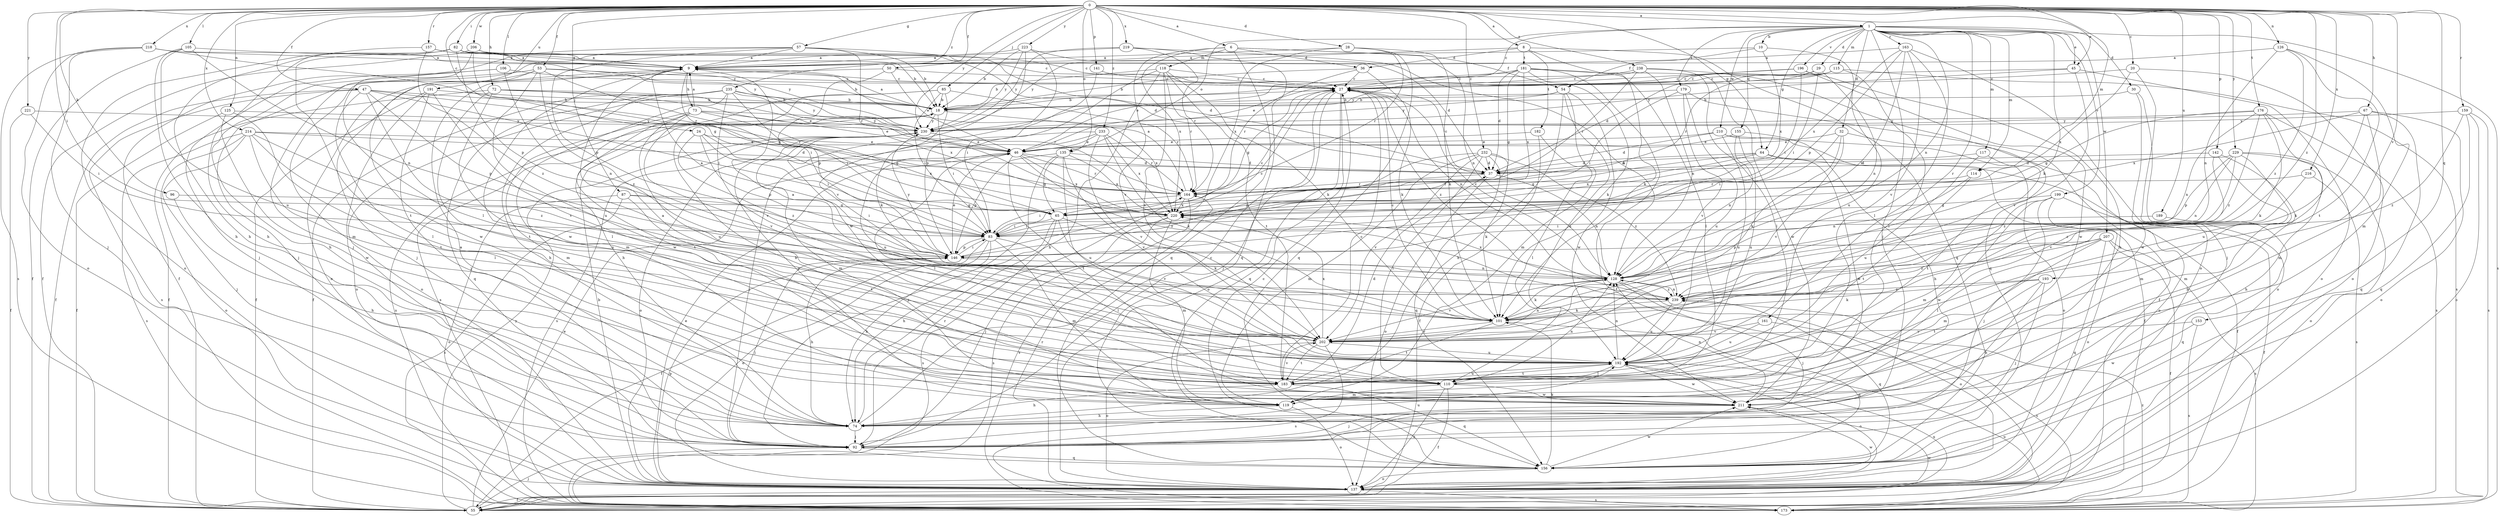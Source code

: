 strict digraph  {
0;
1;
6;
8;
9;
10;
18;
20;
24;
27;
28;
29;
30;
32;
36;
37;
45;
46;
47;
50;
53;
54;
55;
57;
64;
65;
67;
72;
73;
74;
82;
83;
85;
87;
92;
96;
101;
105;
106;
110;
114;
115;
117;
118;
119;
125;
126;
128;
135;
137;
141;
142;
146;
153;
155;
156;
157;
159;
161;
163;
164;
173;
176;
179;
181;
182;
183;
189;
191;
192;
193;
196;
199;
202;
206;
207;
210;
211;
214;
216;
218;
219;
220;
221;
223;
229;
230;
232;
233;
235;
238;
239;
0 -> 1  [label=a];
0 -> 6  [label=a];
0 -> 8  [label=a];
0 -> 20  [label=c];
0 -> 24  [label=c];
0 -> 28  [label=d];
0 -> 45  [label=e];
0 -> 47  [label=f];
0 -> 50  [label=f];
0 -> 53  [label=f];
0 -> 57  [label=g];
0 -> 64  [label=g];
0 -> 67  [label=h];
0 -> 72  [label=h];
0 -> 82  [label=i];
0 -> 83  [label=i];
0 -> 85  [label=j];
0 -> 87  [label=j];
0 -> 96  [label=k];
0 -> 105  [label=l];
0 -> 106  [label=l];
0 -> 114  [label=m];
0 -> 125  [label=n];
0 -> 126  [label=n];
0 -> 135  [label=o];
0 -> 141  [label=p];
0 -> 142  [label=p];
0 -> 153  [label=q];
0 -> 157  [label=r];
0 -> 159  [label=r];
0 -> 176  [label=t];
0 -> 189  [label=u];
0 -> 191  [label=u];
0 -> 193  [label=v];
0 -> 206  [label=w];
0 -> 214  [label=x];
0 -> 216  [label=x];
0 -> 218  [label=x];
0 -> 219  [label=x];
0 -> 221  [label=y];
0 -> 223  [label=y];
0 -> 229  [label=y];
0 -> 230  [label=y];
0 -> 232  [label=z];
0 -> 233  [label=z];
0 -> 235  [label=z];
0 -> 238  [label=z];
0 -> 239  [label=z];
1 -> 10  [label=b];
1 -> 27  [label=c];
1 -> 29  [label=d];
1 -> 30  [label=d];
1 -> 32  [label=d];
1 -> 45  [label=e];
1 -> 64  [label=g];
1 -> 92  [label=j];
1 -> 101  [label=k];
1 -> 114  [label=m];
1 -> 115  [label=m];
1 -> 117  [label=m];
1 -> 128  [label=n];
1 -> 135  [label=o];
1 -> 155  [label=q];
1 -> 161  [label=r];
1 -> 163  [label=r];
1 -> 173  [label=s];
1 -> 179  [label=t];
1 -> 196  [label=v];
1 -> 199  [label=v];
1 -> 207  [label=w];
1 -> 210  [label=w];
6 -> 36  [label=d];
6 -> 54  [label=f];
6 -> 118  [label=m];
6 -> 128  [label=n];
6 -> 156  [label=q];
6 -> 202  [label=v];
6 -> 220  [label=x];
8 -> 36  [label=d];
8 -> 101  [label=k];
8 -> 156  [label=q];
8 -> 181  [label=t];
8 -> 182  [label=t];
8 -> 230  [label=y];
9 -> 27  [label=c];
9 -> 73  [label=h];
9 -> 83  [label=i];
9 -> 92  [label=j];
9 -> 211  [label=w];
10 -> 9  [label=a];
10 -> 54  [label=f];
10 -> 192  [label=u];
10 -> 220  [label=x];
18 -> 9  [label=a];
18 -> 83  [label=i];
18 -> 173  [label=s];
18 -> 220  [label=x];
18 -> 230  [label=y];
20 -> 27  [label=c];
20 -> 92  [label=j];
20 -> 137  [label=o];
20 -> 220  [label=x];
24 -> 46  [label=e];
24 -> 83  [label=i];
24 -> 146  [label=p];
24 -> 220  [label=x];
24 -> 239  [label=z];
27 -> 18  [label=b];
27 -> 65  [label=g];
27 -> 92  [label=j];
27 -> 128  [label=n];
27 -> 137  [label=o];
27 -> 156  [label=q];
27 -> 239  [label=z];
28 -> 9  [label=a];
28 -> 101  [label=k];
28 -> 156  [label=q];
28 -> 164  [label=r];
28 -> 220  [label=x];
29 -> 27  [label=c];
29 -> 83  [label=i];
29 -> 128  [label=n];
29 -> 164  [label=r];
30 -> 18  [label=b];
30 -> 137  [label=o];
30 -> 211  [label=w];
32 -> 46  [label=e];
32 -> 83  [label=i];
32 -> 101  [label=k];
32 -> 137  [label=o];
32 -> 202  [label=v];
36 -> 18  [label=b];
36 -> 27  [label=c];
36 -> 101  [label=k];
36 -> 164  [label=r];
37 -> 27  [label=c];
37 -> 128  [label=n];
37 -> 137  [label=o];
37 -> 164  [label=r];
45 -> 27  [label=c];
45 -> 137  [label=o];
45 -> 202  [label=v];
45 -> 230  [label=y];
46 -> 37  [label=d];
46 -> 110  [label=l];
46 -> 164  [label=r];
46 -> 183  [label=t];
46 -> 220  [label=x];
46 -> 239  [label=z];
47 -> 18  [label=b];
47 -> 55  [label=f];
47 -> 83  [label=i];
47 -> 110  [label=l];
47 -> 146  [label=p];
47 -> 164  [label=r];
47 -> 173  [label=s];
47 -> 202  [label=v];
50 -> 27  [label=c];
50 -> 46  [label=e];
50 -> 137  [label=o];
50 -> 146  [label=p];
53 -> 18  [label=b];
53 -> 27  [label=c];
53 -> 65  [label=g];
53 -> 92  [label=j];
53 -> 119  [label=m];
53 -> 192  [label=u];
53 -> 211  [label=w];
53 -> 239  [label=z];
54 -> 18  [label=b];
54 -> 74  [label=h];
54 -> 119  [label=m];
54 -> 192  [label=u];
54 -> 211  [label=w];
54 -> 230  [label=y];
55 -> 46  [label=e];
55 -> 92  [label=j];
55 -> 192  [label=u];
55 -> 211  [label=w];
55 -> 230  [label=y];
57 -> 9  [label=a];
57 -> 18  [label=b];
57 -> 37  [label=d];
57 -> 55  [label=f];
57 -> 92  [label=j];
57 -> 146  [label=p];
57 -> 164  [label=r];
64 -> 37  [label=d];
64 -> 55  [label=f];
64 -> 65  [label=g];
64 -> 211  [label=w];
64 -> 220  [label=x];
65 -> 74  [label=h];
65 -> 83  [label=i];
65 -> 101  [label=k];
65 -> 173  [label=s];
65 -> 202  [label=v];
67 -> 101  [label=k];
67 -> 119  [label=m];
67 -> 137  [label=o];
67 -> 156  [label=q];
67 -> 220  [label=x];
67 -> 230  [label=y];
72 -> 18  [label=b];
72 -> 46  [label=e];
72 -> 55  [label=f];
72 -> 110  [label=l];
72 -> 183  [label=t];
72 -> 220  [label=x];
73 -> 9  [label=a];
73 -> 46  [label=e];
73 -> 65  [label=g];
73 -> 119  [label=m];
73 -> 183  [label=t];
73 -> 192  [label=u];
73 -> 202  [label=v];
73 -> 230  [label=y];
74 -> 9  [label=a];
74 -> 27  [label=c];
74 -> 92  [label=j];
82 -> 9  [label=a];
82 -> 18  [label=b];
82 -> 27  [label=c];
82 -> 37  [label=d];
82 -> 74  [label=h];
82 -> 137  [label=o];
82 -> 146  [label=p];
82 -> 183  [label=t];
83 -> 27  [label=c];
83 -> 55  [label=f];
83 -> 74  [label=h];
83 -> 110  [label=l];
83 -> 119  [label=m];
83 -> 137  [label=o];
83 -> 146  [label=p];
85 -> 18  [label=b];
85 -> 74  [label=h];
85 -> 83  [label=i];
85 -> 101  [label=k];
85 -> 164  [label=r];
85 -> 173  [label=s];
87 -> 65  [label=g];
87 -> 83  [label=i];
87 -> 137  [label=o];
87 -> 173  [label=s];
87 -> 183  [label=t];
92 -> 156  [label=q];
92 -> 164  [label=r];
92 -> 192  [label=u];
96 -> 65  [label=g];
96 -> 74  [label=h];
101 -> 9  [label=a];
101 -> 27  [label=c];
101 -> 156  [label=q];
101 -> 183  [label=t];
101 -> 202  [label=v];
105 -> 9  [label=a];
105 -> 55  [label=f];
105 -> 74  [label=h];
105 -> 128  [label=n];
105 -> 192  [label=u];
106 -> 27  [label=c];
106 -> 74  [label=h];
106 -> 92  [label=j];
106 -> 128  [label=n];
110 -> 55  [label=f];
110 -> 119  [label=m];
110 -> 128  [label=n];
110 -> 137  [label=o];
110 -> 211  [label=w];
114 -> 128  [label=n];
114 -> 164  [label=r];
114 -> 183  [label=t];
115 -> 27  [label=c];
115 -> 37  [label=d];
115 -> 110  [label=l];
115 -> 173  [label=s];
115 -> 230  [label=y];
117 -> 37  [label=d];
117 -> 183  [label=t];
117 -> 192  [label=u];
118 -> 18  [label=b];
118 -> 27  [label=c];
118 -> 74  [label=h];
118 -> 83  [label=i];
118 -> 101  [label=k];
118 -> 164  [label=r];
118 -> 183  [label=t];
118 -> 202  [label=v];
119 -> 74  [label=h];
119 -> 137  [label=o];
119 -> 230  [label=y];
125 -> 55  [label=f];
125 -> 183  [label=t];
125 -> 211  [label=w];
125 -> 230  [label=y];
126 -> 9  [label=a];
126 -> 119  [label=m];
126 -> 128  [label=n];
126 -> 183  [label=t];
126 -> 239  [label=z];
128 -> 27  [label=c];
128 -> 92  [label=j];
128 -> 101  [label=k];
128 -> 137  [label=o];
128 -> 202  [label=v];
128 -> 220  [label=x];
128 -> 239  [label=z];
135 -> 37  [label=d];
135 -> 65  [label=g];
135 -> 92  [label=j];
135 -> 146  [label=p];
135 -> 192  [label=u];
135 -> 202  [label=v];
135 -> 220  [label=x];
137 -> 18  [label=b];
137 -> 46  [label=e];
137 -> 55  [label=f];
137 -> 146  [label=p];
137 -> 164  [label=r];
137 -> 173  [label=s];
137 -> 211  [label=w];
141 -> 27  [label=c];
141 -> 146  [label=p];
142 -> 37  [label=d];
142 -> 74  [label=h];
142 -> 119  [label=m];
142 -> 202  [label=v];
146 -> 9  [label=a];
146 -> 27  [label=c];
146 -> 46  [label=e];
146 -> 74  [label=h];
146 -> 83  [label=i];
146 -> 92  [label=j];
146 -> 128  [label=n];
146 -> 230  [label=y];
153 -> 173  [label=s];
153 -> 202  [label=v];
153 -> 211  [label=w];
155 -> 46  [label=e];
155 -> 74  [label=h];
155 -> 128  [label=n];
155 -> 192  [label=u];
156 -> 27  [label=c];
156 -> 101  [label=k];
156 -> 137  [label=o];
156 -> 211  [label=w];
157 -> 9  [label=a];
157 -> 74  [label=h];
157 -> 230  [label=y];
157 -> 239  [label=z];
159 -> 137  [label=o];
159 -> 156  [label=q];
159 -> 173  [label=s];
159 -> 230  [label=y];
159 -> 239  [label=z];
161 -> 173  [label=s];
161 -> 192  [label=u];
161 -> 202  [label=v];
163 -> 9  [label=a];
163 -> 110  [label=l];
163 -> 128  [label=n];
163 -> 137  [label=o];
163 -> 146  [label=p];
163 -> 202  [label=v];
163 -> 220  [label=x];
164 -> 9  [label=a];
164 -> 83  [label=i];
164 -> 173  [label=s];
164 -> 220  [label=x];
173 -> 192  [label=u];
173 -> 239  [label=z];
176 -> 65  [label=g];
176 -> 101  [label=k];
176 -> 128  [label=n];
176 -> 173  [label=s];
176 -> 192  [label=u];
176 -> 230  [label=y];
176 -> 239  [label=z];
179 -> 18  [label=b];
179 -> 55  [label=f];
179 -> 83  [label=i];
179 -> 192  [label=u];
179 -> 202  [label=v];
181 -> 27  [label=c];
181 -> 37  [label=d];
181 -> 46  [label=e];
181 -> 55  [label=f];
181 -> 65  [label=g];
181 -> 101  [label=k];
181 -> 110  [label=l];
181 -> 211  [label=w];
181 -> 220  [label=x];
182 -> 46  [label=e];
182 -> 55  [label=f];
182 -> 110  [label=l];
183 -> 27  [label=c];
183 -> 37  [label=d];
183 -> 74  [label=h];
183 -> 156  [label=q];
183 -> 192  [label=u];
183 -> 202  [label=v];
189 -> 83  [label=i];
189 -> 156  [label=q];
191 -> 18  [label=b];
191 -> 55  [label=f];
191 -> 92  [label=j];
191 -> 137  [label=o];
191 -> 211  [label=w];
192 -> 9  [label=a];
192 -> 110  [label=l];
192 -> 128  [label=n];
192 -> 137  [label=o];
192 -> 183  [label=t];
192 -> 211  [label=w];
193 -> 74  [label=h];
193 -> 92  [label=j];
193 -> 101  [label=k];
193 -> 183  [label=t];
193 -> 239  [label=z];
196 -> 18  [label=b];
196 -> 27  [label=c];
196 -> 74  [label=h];
196 -> 83  [label=i];
196 -> 211  [label=w];
199 -> 55  [label=f];
199 -> 65  [label=g];
199 -> 92  [label=j];
199 -> 119  [label=m];
199 -> 137  [label=o];
199 -> 211  [label=w];
202 -> 128  [label=n];
202 -> 137  [label=o];
202 -> 173  [label=s];
202 -> 183  [label=t];
202 -> 192  [label=u];
202 -> 220  [label=x];
206 -> 9  [label=a];
206 -> 27  [label=c];
206 -> 55  [label=f];
206 -> 65  [label=g];
206 -> 110  [label=l];
207 -> 55  [label=f];
207 -> 110  [label=l];
207 -> 119  [label=m];
207 -> 146  [label=p];
207 -> 156  [label=q];
207 -> 173  [label=s];
207 -> 239  [label=z];
210 -> 37  [label=d];
210 -> 46  [label=e];
210 -> 55  [label=f];
210 -> 137  [label=o];
210 -> 192  [label=u];
211 -> 18  [label=b];
211 -> 92  [label=j];
211 -> 128  [label=n];
214 -> 37  [label=d];
214 -> 46  [label=e];
214 -> 92  [label=j];
214 -> 110  [label=l];
214 -> 137  [label=o];
214 -> 173  [label=s];
214 -> 192  [label=u];
214 -> 239  [label=z];
216 -> 164  [label=r];
216 -> 173  [label=s];
216 -> 239  [label=z];
218 -> 9  [label=a];
218 -> 92  [label=j];
218 -> 137  [label=o];
218 -> 164  [label=r];
218 -> 173  [label=s];
218 -> 230  [label=y];
219 -> 9  [label=a];
219 -> 128  [label=n];
219 -> 156  [label=q];
219 -> 164  [label=r];
219 -> 230  [label=y];
220 -> 83  [label=i];
220 -> 92  [label=j];
220 -> 119  [label=m];
220 -> 173  [label=s];
221 -> 55  [label=f];
221 -> 83  [label=i];
221 -> 230  [label=y];
223 -> 9  [label=a];
223 -> 18  [label=b];
223 -> 37  [label=d];
223 -> 202  [label=v];
223 -> 211  [label=w];
223 -> 230  [label=y];
229 -> 37  [label=d];
229 -> 74  [label=h];
229 -> 119  [label=m];
229 -> 128  [label=n];
229 -> 137  [label=o];
229 -> 146  [label=p];
229 -> 239  [label=z];
230 -> 46  [label=e];
230 -> 119  [label=m];
230 -> 137  [label=o];
230 -> 173  [label=s];
232 -> 37  [label=d];
232 -> 101  [label=k];
232 -> 110  [label=l];
232 -> 119  [label=m];
232 -> 146  [label=p];
232 -> 156  [label=q];
232 -> 202  [label=v];
232 -> 239  [label=z];
233 -> 46  [label=e];
233 -> 92  [label=j];
233 -> 101  [label=k];
233 -> 164  [label=r];
233 -> 192  [label=u];
233 -> 202  [label=v];
233 -> 220  [label=x];
235 -> 18  [label=b];
235 -> 55  [label=f];
235 -> 74  [label=h];
235 -> 83  [label=i];
235 -> 119  [label=m];
235 -> 137  [label=o];
235 -> 156  [label=q];
235 -> 164  [label=r];
235 -> 202  [label=v];
235 -> 230  [label=y];
238 -> 27  [label=c];
238 -> 46  [label=e];
238 -> 110  [label=l];
238 -> 128  [label=n];
238 -> 156  [label=q];
238 -> 164  [label=r];
239 -> 101  [label=k];
239 -> 128  [label=n];
239 -> 156  [label=q];
239 -> 192  [label=u];
}
